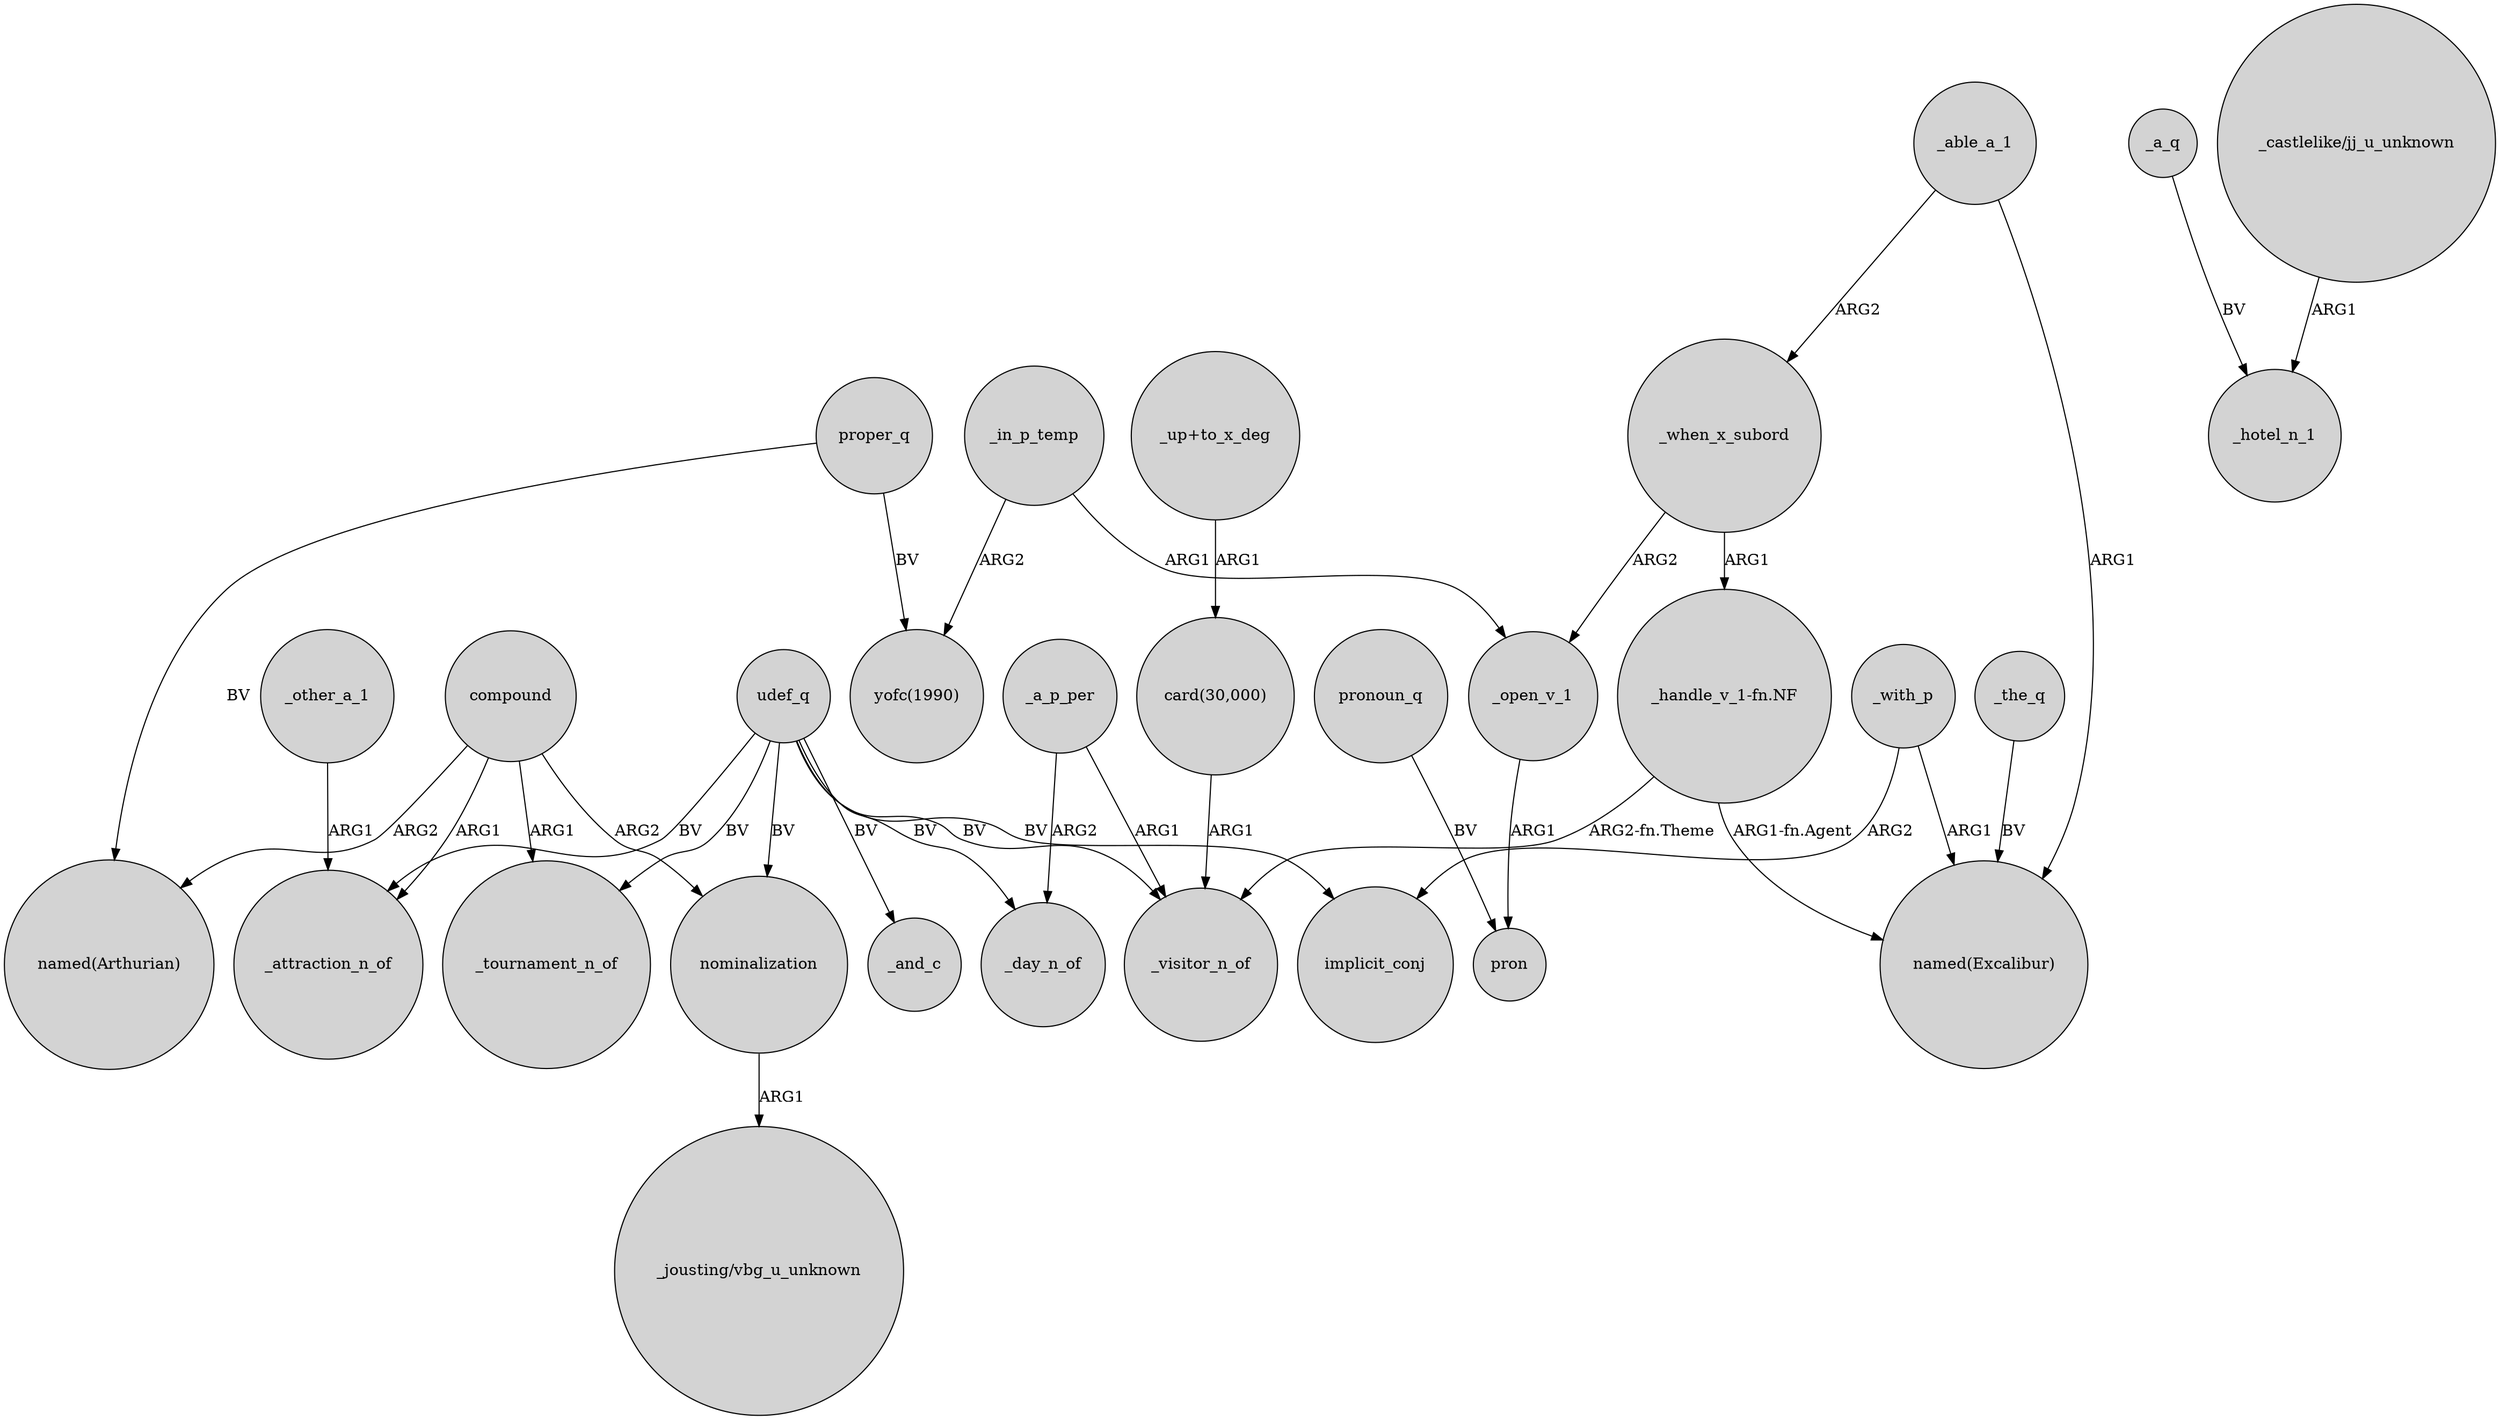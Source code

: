 digraph {
	node [shape=circle style=filled]
	udef_q -> _attraction_n_of [label=BV]
	_a_q -> _hotel_n_1 [label=BV]
	udef_q -> _visitor_n_of [label=BV]
	_a_p_per -> _day_n_of [label=ARG2]
	udef_q -> _tournament_n_of [label=BV]
	"_handle_v_1-fn.NF" -> "named(Excalibur)" [label="ARG1-fn.Agent"]
	compound -> _attraction_n_of [label=ARG1]
	_the_q -> "named(Excalibur)" [label=BV]
	_when_x_subord -> "_handle_v_1-fn.NF" [label=ARG1]
	_when_x_subord -> _open_v_1 [label=ARG2]
	compound -> _tournament_n_of [label=ARG1]
	_a_p_per -> _visitor_n_of [label=ARG1]
	nominalization -> "_jousting/vbg_u_unknown" [label=ARG1]
	_able_a_1 -> "named(Excalibur)" [label=ARG1]
	_with_p -> "named(Excalibur)" [label=ARG1]
	udef_q -> _day_n_of [label=BV]
	compound -> nominalization [label=ARG2]
	udef_q -> implicit_conj [label=BV]
	_in_p_temp -> "yofc(1990)" [label=ARG2]
	proper_q -> "yofc(1990)" [label=BV]
	_able_a_1 -> _when_x_subord [label=ARG2]
	_open_v_1 -> pron [label=ARG1]
	pronoun_q -> pron [label=BV]
	"_up+to_x_deg" -> "card(30,000)" [label=ARG1]
	proper_q -> "named(Arthurian)" [label=BV]
	"_handle_v_1-fn.NF" -> _visitor_n_of [label="ARG2-fn.Theme"]
	"card(30,000)" -> _visitor_n_of [label=ARG1]
	compound -> "named(Arthurian)" [label=ARG2]
	udef_q -> nominalization [label=BV]
	_in_p_temp -> _open_v_1 [label=ARG1]
	_with_p -> implicit_conj [label=ARG2]
	_other_a_1 -> _attraction_n_of [label=ARG1]
	"_castlelike/jj_u_unknown" -> _hotel_n_1 [label=ARG1]
	udef_q -> _and_c [label=BV]
}

